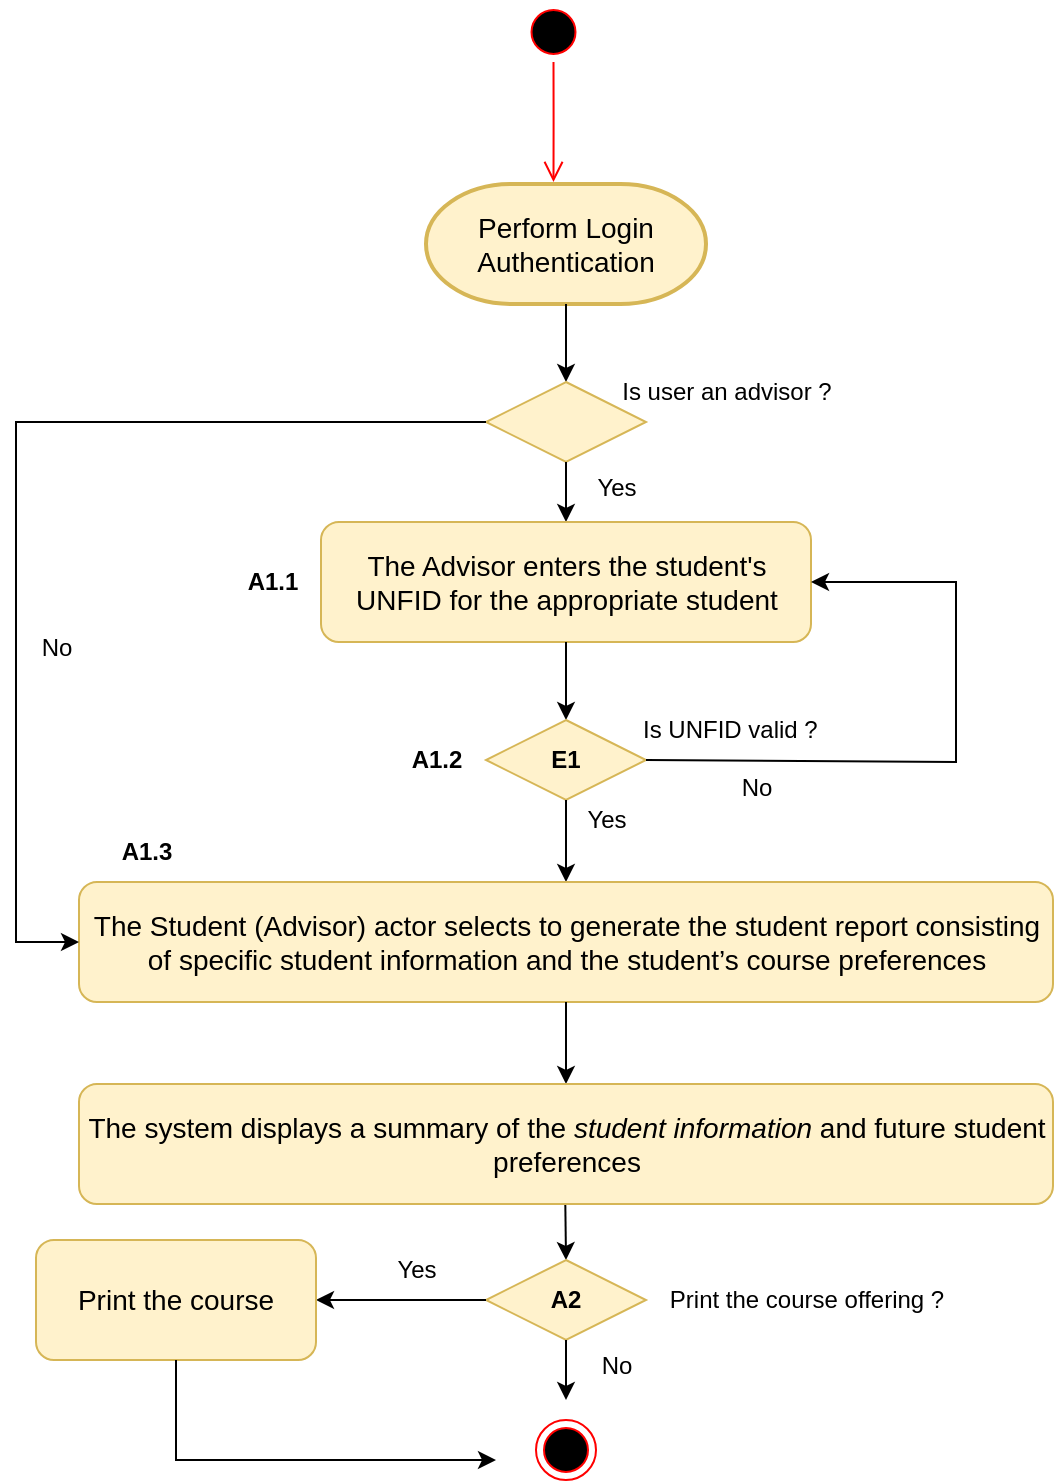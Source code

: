 <mxfile version="25.0.1">
  <diagram id="FaXN4X1uOQysmqqbW4Yp" name="Page-1">
    <mxGraphModel dx="186" dy="413" grid="1" gridSize="10" guides="1" tooltips="1" connect="1" arrows="1" fold="1" page="1" pageScale="1" pageWidth="850" pageHeight="1100" math="0" shadow="0">
      <root>
        <mxCell id="0" />
        <mxCell id="1" parent="0" />
        <mxCell id="o0yYue4YfTmlqdEaw78h-1" value="&lt;span style=&quot;font-size: 14px;&quot;&gt;Perform Login Authentication&lt;/span&gt;" style="strokeWidth=2;html=1;shape=mxgraph.flowchart.terminator;whiteSpace=wrap;fillColor=#fff2cc;strokeColor=#d6b656;" parent="1" vertex="1">
          <mxGeometry x="1205" y="101" width="140" height="60" as="geometry" />
        </mxCell>
        <mxCell id="o0yYue4YfTmlqdEaw78h-2" value="" style="ellipse;html=1;shape=startState;fillColor=#000000;strokeColor=#ff0000;" parent="1" vertex="1">
          <mxGeometry x="1253.75" y="10" width="30" height="30" as="geometry" />
        </mxCell>
        <mxCell id="o0yYue4YfTmlqdEaw78h-3" value="" style="edgeStyle=orthogonalEdgeStyle;html=1;verticalAlign=bottom;endArrow=open;endSize=8;strokeColor=#ff0000;rounded=0;" parent="1" source="o0yYue4YfTmlqdEaw78h-2" edge="1">
          <mxGeometry relative="1" as="geometry">
            <mxPoint x="1268.75" y="100" as="targetPoint" />
          </mxGeometry>
        </mxCell>
        <mxCell id="o0yYue4YfTmlqdEaw78h-4" value="" style="endArrow=classic;html=1;rounded=0;exitX=0.5;exitY=1;exitDx=0;exitDy=0;exitPerimeter=0;entryX=0.5;entryY=0;entryDx=0;entryDy=0;" parent="1" source="o0yYue4YfTmlqdEaw78h-1" edge="1">
          <mxGeometry width="50" height="50" relative="1" as="geometry">
            <mxPoint x="1230" y="140" as="sourcePoint" />
            <mxPoint x="1275" y="200" as="targetPoint" />
          </mxGeometry>
        </mxCell>
        <mxCell id="o0yYue4YfTmlqdEaw78h-9" value="" style="endArrow=classic;html=1;rounded=0;exitX=0.5;exitY=1;exitDx=0;exitDy=0;entryX=0.5;entryY=0;entryDx=0;entryDy=0;exitPerimeter=0;" parent="1" target="o0yYue4YfTmlqdEaw78h-10" edge="1">
          <mxGeometry width="50" height="50" relative="1" as="geometry">
            <mxPoint x="1274.66" y="611" as="sourcePoint" />
            <mxPoint x="1274.66" y="642" as="targetPoint" />
          </mxGeometry>
        </mxCell>
        <mxCell id="o0yYue4YfTmlqdEaw78h-10" value="&lt;b&gt;A2&lt;/b&gt;" style="rhombus;whiteSpace=wrap;html=1;fillColor=#fff2cc;strokeColor=#d6b656;" parent="1" vertex="1">
          <mxGeometry x="1235.0" y="639" width="80" height="40" as="geometry" />
        </mxCell>
        <mxCell id="o0yYue4YfTmlqdEaw78h-11" value="" style="endArrow=classic;html=1;rounded=0;exitX=0;exitY=0.5;exitDx=0;exitDy=0;" parent="1" source="o0yYue4YfTmlqdEaw78h-10" edge="1">
          <mxGeometry width="50" height="50" relative="1" as="geometry">
            <mxPoint x="1284.66" y="621" as="sourcePoint" />
            <mxPoint x="1150" y="659" as="targetPoint" />
          </mxGeometry>
        </mxCell>
        <mxCell id="o0yYue4YfTmlqdEaw78h-12" value="&lt;span style=&quot;font-size: 14px;&quot;&gt;Print the course&lt;/span&gt;" style="rounded=1;whiteSpace=wrap;html=1;fillColor=#fff2cc;strokeColor=#d6b656;" parent="1" vertex="1">
          <mxGeometry x="1010" y="629" width="140" height="60" as="geometry" />
        </mxCell>
        <mxCell id="o0yYue4YfTmlqdEaw78h-13" value="Yes" style="text;html=1;align=center;verticalAlign=middle;resizable=0;points=[];autosize=1;strokeColor=none;fillColor=none;" parent="1" vertex="1">
          <mxGeometry x="1180" y="629" width="40" height="30" as="geometry" />
        </mxCell>
        <mxCell id="o0yYue4YfTmlqdEaw78h-14" value="" style="endArrow=classic;html=1;rounded=0;exitX=0.5;exitY=1;exitDx=0;exitDy=0;" parent="1" source="o0yYue4YfTmlqdEaw78h-12" edge="1">
          <mxGeometry width="50" height="50" relative="1" as="geometry">
            <mxPoint x="1245" y="669" as="sourcePoint" />
            <mxPoint x="1240" y="739" as="targetPoint" />
            <Array as="points">
              <mxPoint x="1080" y="739" />
            </Array>
          </mxGeometry>
        </mxCell>
        <mxCell id="o0yYue4YfTmlqdEaw78h-15" value="" style="ellipse;html=1;shape=endState;fillColor=#000000;strokeColor=#ff0000;" parent="1" vertex="1">
          <mxGeometry x="1260.0" y="719" width="30" height="30" as="geometry" />
        </mxCell>
        <mxCell id="o0yYue4YfTmlqdEaw78h-16" value="" style="endArrow=classic;html=1;rounded=0;exitX=0.5;exitY=1;exitDx=0;exitDy=0;" parent="1" source="o0yYue4YfTmlqdEaw78h-10" edge="1">
          <mxGeometry width="50" height="50" relative="1" as="geometry">
            <mxPoint x="1245" y="669" as="sourcePoint" />
            <mxPoint x="1275" y="709" as="targetPoint" />
          </mxGeometry>
        </mxCell>
        <mxCell id="o0yYue4YfTmlqdEaw78h-17" value="No" style="text;html=1;align=center;verticalAlign=middle;resizable=0;points=[];autosize=1;strokeColor=none;fillColor=none;" parent="1" vertex="1">
          <mxGeometry x="1280" y="677" width="40" height="30" as="geometry" />
        </mxCell>
        <mxCell id="o0yYue4YfTmlqdEaw78h-18" value="Print the course offering ?" style="text;html=1;align=center;verticalAlign=middle;resizable=0;points=[];autosize=1;strokeColor=none;fillColor=none;" parent="1" vertex="1">
          <mxGeometry x="1315" y="644" width="160" height="30" as="geometry" />
        </mxCell>
        <mxCell id="o0yYue4YfTmlqdEaw78h-24" value="" style="rhombus;whiteSpace=wrap;html=1;fillColor=#fff2cc;strokeColor=#d6b656;" parent="1" vertex="1">
          <mxGeometry x="1235.0" y="200" width="80" height="40" as="geometry" />
        </mxCell>
        <mxCell id="o0yYue4YfTmlqdEaw78h-25" value="Is user an advisor ?" style="text;html=1;align=center;verticalAlign=middle;resizable=0;points=[];autosize=1;strokeColor=none;fillColor=none;" parent="1" vertex="1">
          <mxGeometry x="1290" y="190" width="130" height="30" as="geometry" />
        </mxCell>
        <mxCell id="o0yYue4YfTmlqdEaw78h-26" value="" style="endArrow=classic;html=1;rounded=0;exitX=0.5;exitY=1;exitDx=0;exitDy=0;" parent="1" source="o0yYue4YfTmlqdEaw78h-24" edge="1">
          <mxGeometry width="50" height="50" relative="1" as="geometry">
            <mxPoint x="1285" y="171" as="sourcePoint" />
            <mxPoint x="1275" y="270" as="targetPoint" />
          </mxGeometry>
        </mxCell>
        <mxCell id="o0yYue4YfTmlqdEaw78h-27" value="&lt;span style=&quot;font-size: 14px;&quot;&gt;The Advisor enters the student&#39;s UNFID for the appropriate student&lt;/span&gt;" style="rounded=1;whiteSpace=wrap;html=1;fillColor=#fff2cc;strokeColor=#d6b656;" parent="1" vertex="1">
          <mxGeometry x="1152.5" y="270" width="245" height="60" as="geometry" />
        </mxCell>
        <mxCell id="o0yYue4YfTmlqdEaw78h-31" value="" style="endArrow=classic;html=1;rounded=0;exitX=0.5;exitY=1;exitDx=0;exitDy=0;exitPerimeter=0;entryX=0.5;entryY=0;entryDx=0;entryDy=0;" parent="1" edge="1">
          <mxGeometry width="50" height="50" relative="1" as="geometry">
            <mxPoint x="1275" y="330" as="sourcePoint" />
            <mxPoint x="1275" y="369" as="targetPoint" />
          </mxGeometry>
        </mxCell>
        <mxCell id="o0yYue4YfTmlqdEaw78h-32" value="&lt;b&gt;E1&lt;/b&gt;" style="rhombus;whiteSpace=wrap;html=1;fillColor=#fff2cc;strokeColor=#d6b656;" parent="1" vertex="1">
          <mxGeometry x="1235.0" y="369" width="80" height="40" as="geometry" />
        </mxCell>
        <mxCell id="o0yYue4YfTmlqdEaw78h-33" value="&amp;nbsp;Is UNFID valid ?" style="text;html=1;align=center;verticalAlign=middle;resizable=0;points=[];autosize=1;strokeColor=none;fillColor=none;" parent="1" vertex="1">
          <mxGeometry x="1300" y="359" width="110" height="30" as="geometry" />
        </mxCell>
        <mxCell id="o0yYue4YfTmlqdEaw78h-34" value="" style="endArrow=classic;html=1;rounded=0;exitX=0.5;exitY=1;exitDx=0;exitDy=0;entryX=0.5;entryY=0;entryDx=0;entryDy=0;" parent="1" source="o0yYue4YfTmlqdEaw78h-32" target="o0yYue4YfTmlqdEaw78h-39" edge="1">
          <mxGeometry width="50" height="50" relative="1" as="geometry">
            <mxPoint x="1285" y="340" as="sourcePoint" />
            <mxPoint x="1275" y="439" as="targetPoint" />
          </mxGeometry>
        </mxCell>
        <mxCell id="o0yYue4YfTmlqdEaw78h-35" value="" style="endArrow=classic;html=1;rounded=0;exitX=1;exitY=0.5;exitDx=0;exitDy=0;entryX=1;entryY=0.5;entryDx=0;entryDy=0;" parent="1" source="o0yYue4YfTmlqdEaw78h-32" target="o0yYue4YfTmlqdEaw78h-27" edge="1">
          <mxGeometry width="50" height="50" relative="1" as="geometry">
            <mxPoint x="1285" y="419" as="sourcePoint" />
            <mxPoint x="1285" y="449" as="targetPoint" />
            <Array as="points">
              <mxPoint x="1470" y="390" />
              <mxPoint x="1470" y="300" />
            </Array>
          </mxGeometry>
        </mxCell>
        <mxCell id="o0yYue4YfTmlqdEaw78h-36" value="No" style="text;html=1;align=center;verticalAlign=middle;resizable=0;points=[];autosize=1;strokeColor=none;fillColor=none;" parent="1" vertex="1">
          <mxGeometry x="1350" y="388" width="40" height="30" as="geometry" />
        </mxCell>
        <mxCell id="o0yYue4YfTmlqdEaw78h-37" value="&lt;b&gt;A1.2&lt;/b&gt;" style="text;html=1;align=center;verticalAlign=middle;resizable=0;points=[];autosize=1;strokeColor=none;fillColor=none;" parent="1" vertex="1">
          <mxGeometry x="1185" y="374" width="50" height="30" as="geometry" />
        </mxCell>
        <mxCell id="o0yYue4YfTmlqdEaw78h-38" value="Yes" style="text;html=1;align=center;verticalAlign=middle;resizable=0;points=[];autosize=1;strokeColor=none;fillColor=none;" parent="1" vertex="1">
          <mxGeometry x="1275" y="404" width="40" height="30" as="geometry" />
        </mxCell>
        <mxCell id="o0yYue4YfTmlqdEaw78h-39" value="&lt;font style=&quot;font-size: 14px;&quot; face=&quot;Helvetica&quot;&gt;The Student (Advisor) actor selects to generate the student report consisting of specific student information and the student’s course preferences&lt;/font&gt;" style="rounded=1;whiteSpace=wrap;html=1;fillColor=#fff2cc;strokeColor=#d6b656;" parent="1" vertex="1">
          <mxGeometry x="1031.5" y="450" width="487" height="60" as="geometry" />
        </mxCell>
        <mxCell id="o0yYue4YfTmlqdEaw78h-41" value="" style="endArrow=classic;html=1;rounded=0;exitX=0;exitY=0.5;exitDx=0;exitDy=0;entryX=0;entryY=0.5;entryDx=0;entryDy=0;" parent="1" source="o0yYue4YfTmlqdEaw78h-24" target="o0yYue4YfTmlqdEaw78h-39" edge="1">
          <mxGeometry width="50" height="50" relative="1" as="geometry">
            <mxPoint x="1325" y="399" as="sourcePoint" />
            <mxPoint x="1408" y="310" as="targetPoint" />
            <Array as="points">
              <mxPoint x="1000" y="220" />
              <mxPoint x="1000" y="480" />
            </Array>
          </mxGeometry>
        </mxCell>
        <mxCell id="o0yYue4YfTmlqdEaw78h-42" value="Yes" style="text;html=1;align=center;verticalAlign=middle;resizable=0;points=[];autosize=1;strokeColor=none;fillColor=none;" parent="1" vertex="1">
          <mxGeometry x="1280" y="238" width="40" height="30" as="geometry" />
        </mxCell>
        <mxCell id="o0yYue4YfTmlqdEaw78h-43" value="No" style="text;html=1;align=center;verticalAlign=middle;resizable=0;points=[];autosize=1;strokeColor=none;fillColor=none;" parent="1" vertex="1">
          <mxGeometry x="1000" y="318" width="40" height="30" as="geometry" />
        </mxCell>
        <mxCell id="o0yYue4YfTmlqdEaw78h-44" value="&lt;b&gt;A1.3&lt;/b&gt;" style="text;html=1;align=center;verticalAlign=middle;resizable=0;points=[];autosize=1;strokeColor=none;fillColor=none;" parent="1" vertex="1">
          <mxGeometry x="1040" y="420" width="50" height="30" as="geometry" />
        </mxCell>
        <mxCell id="o0yYue4YfTmlqdEaw78h-45" value="" style="endArrow=classic;html=1;rounded=0;exitX=0.5;exitY=1;exitDx=0;exitDy=0;entryX=0.5;entryY=0;entryDx=0;entryDy=0;" parent="1" target="o0yYue4YfTmlqdEaw78h-46" edge="1">
          <mxGeometry width="50" height="50" relative="1" as="geometry">
            <mxPoint x="1275" y="510" as="sourcePoint" />
            <mxPoint x="1275" y="540" as="targetPoint" />
          </mxGeometry>
        </mxCell>
        <mxCell id="o0yYue4YfTmlqdEaw78h-46" value="&lt;font style=&quot;font-size: 14px;&quot;&gt;The system displays a summary of the &lt;i&gt;student information&lt;/i&gt;&amp;nbsp;and future student preferences&lt;/font&gt;" style="rounded=1;whiteSpace=wrap;html=1;fillColor=#fff2cc;strokeColor=#d6b656;" parent="1" vertex="1">
          <mxGeometry x="1031.5" y="551" width="487" height="60" as="geometry" />
        </mxCell>
        <mxCell id="4YkHomLhHH872hXTwE76-1" value="&lt;b&gt;A1.1&lt;/b&gt;" style="text;html=1;align=center;verticalAlign=middle;resizable=0;points=[];autosize=1;strokeColor=none;fillColor=none;" parent="1" vertex="1">
          <mxGeometry x="1102.5" y="285" width="50" height="30" as="geometry" />
        </mxCell>
      </root>
    </mxGraphModel>
  </diagram>
</mxfile>
